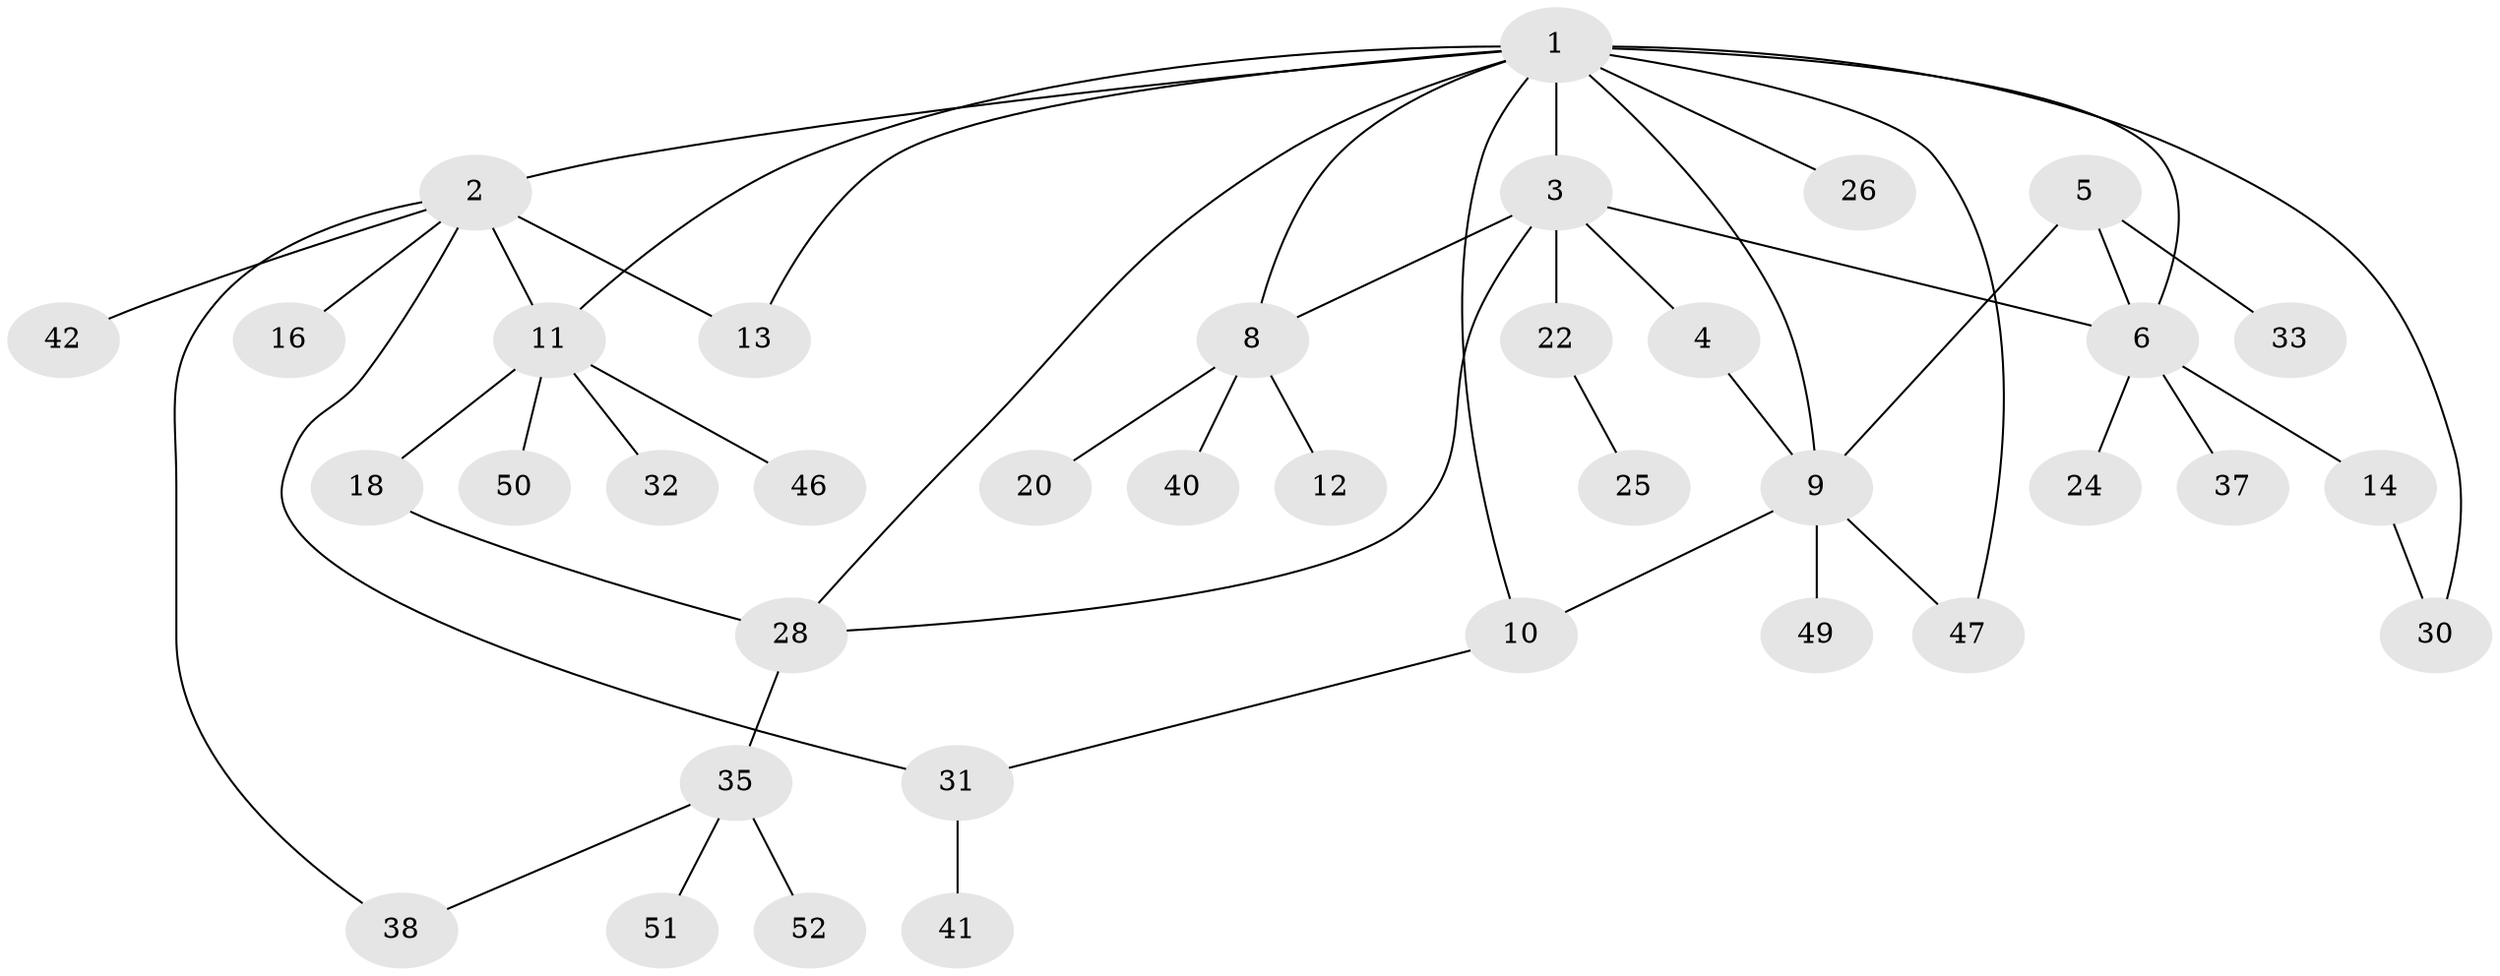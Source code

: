 // original degree distribution, {7: 0.057692307692307696, 5: 0.038461538461538464, 2: 0.28846153846153844, 3: 0.11538461538461539, 8: 0.019230769230769232, 10: 0.019230769230769232, 6: 0.038461538461538464, 1: 0.40384615384615385, 4: 0.019230769230769232}
// Generated by graph-tools (version 1.1) at 2025/42/03/06/25 10:42:13]
// undirected, 37 vertices, 49 edges
graph export_dot {
graph [start="1"]
  node [color=gray90,style=filled];
  1 [super="+7"];
  2 [super="+19"];
  3 [super="+39"];
  4;
  5;
  6 [super="+15"];
  8 [super="+43"];
  9 [super="+21"];
  10;
  11 [super="+17"];
  12 [super="+34"];
  13;
  14 [super="+27"];
  16 [super="+45"];
  18 [super="+29"];
  20;
  22 [super="+23"];
  24;
  25;
  26;
  28;
  30 [super="+48"];
  31;
  32;
  33;
  35 [super="+36"];
  37 [super="+44"];
  38;
  40;
  41;
  42;
  46;
  47;
  49;
  50;
  51;
  52;
  1 -- 2 [weight=2];
  1 -- 3;
  1 -- 6 [weight=2];
  1 -- 10;
  1 -- 26 [weight=2];
  1 -- 30;
  1 -- 8;
  1 -- 9;
  1 -- 11;
  1 -- 13;
  1 -- 47;
  1 -- 28;
  2 -- 11;
  2 -- 13;
  2 -- 16;
  2 -- 38;
  2 -- 42;
  2 -- 31;
  3 -- 4;
  3 -- 6;
  3 -- 8;
  3 -- 22;
  3 -- 28;
  4 -- 9;
  5 -- 6;
  5 -- 9;
  5 -- 33;
  6 -- 14;
  6 -- 24;
  6 -- 37;
  8 -- 12;
  8 -- 20;
  8 -- 40;
  9 -- 10;
  9 -- 47;
  9 -- 49;
  10 -- 31;
  11 -- 18;
  11 -- 32;
  11 -- 50;
  11 -- 46;
  14 -- 30;
  18 -- 28;
  22 -- 25;
  28 -- 35;
  31 -- 41;
  35 -- 52;
  35 -- 51;
  35 -- 38;
}
